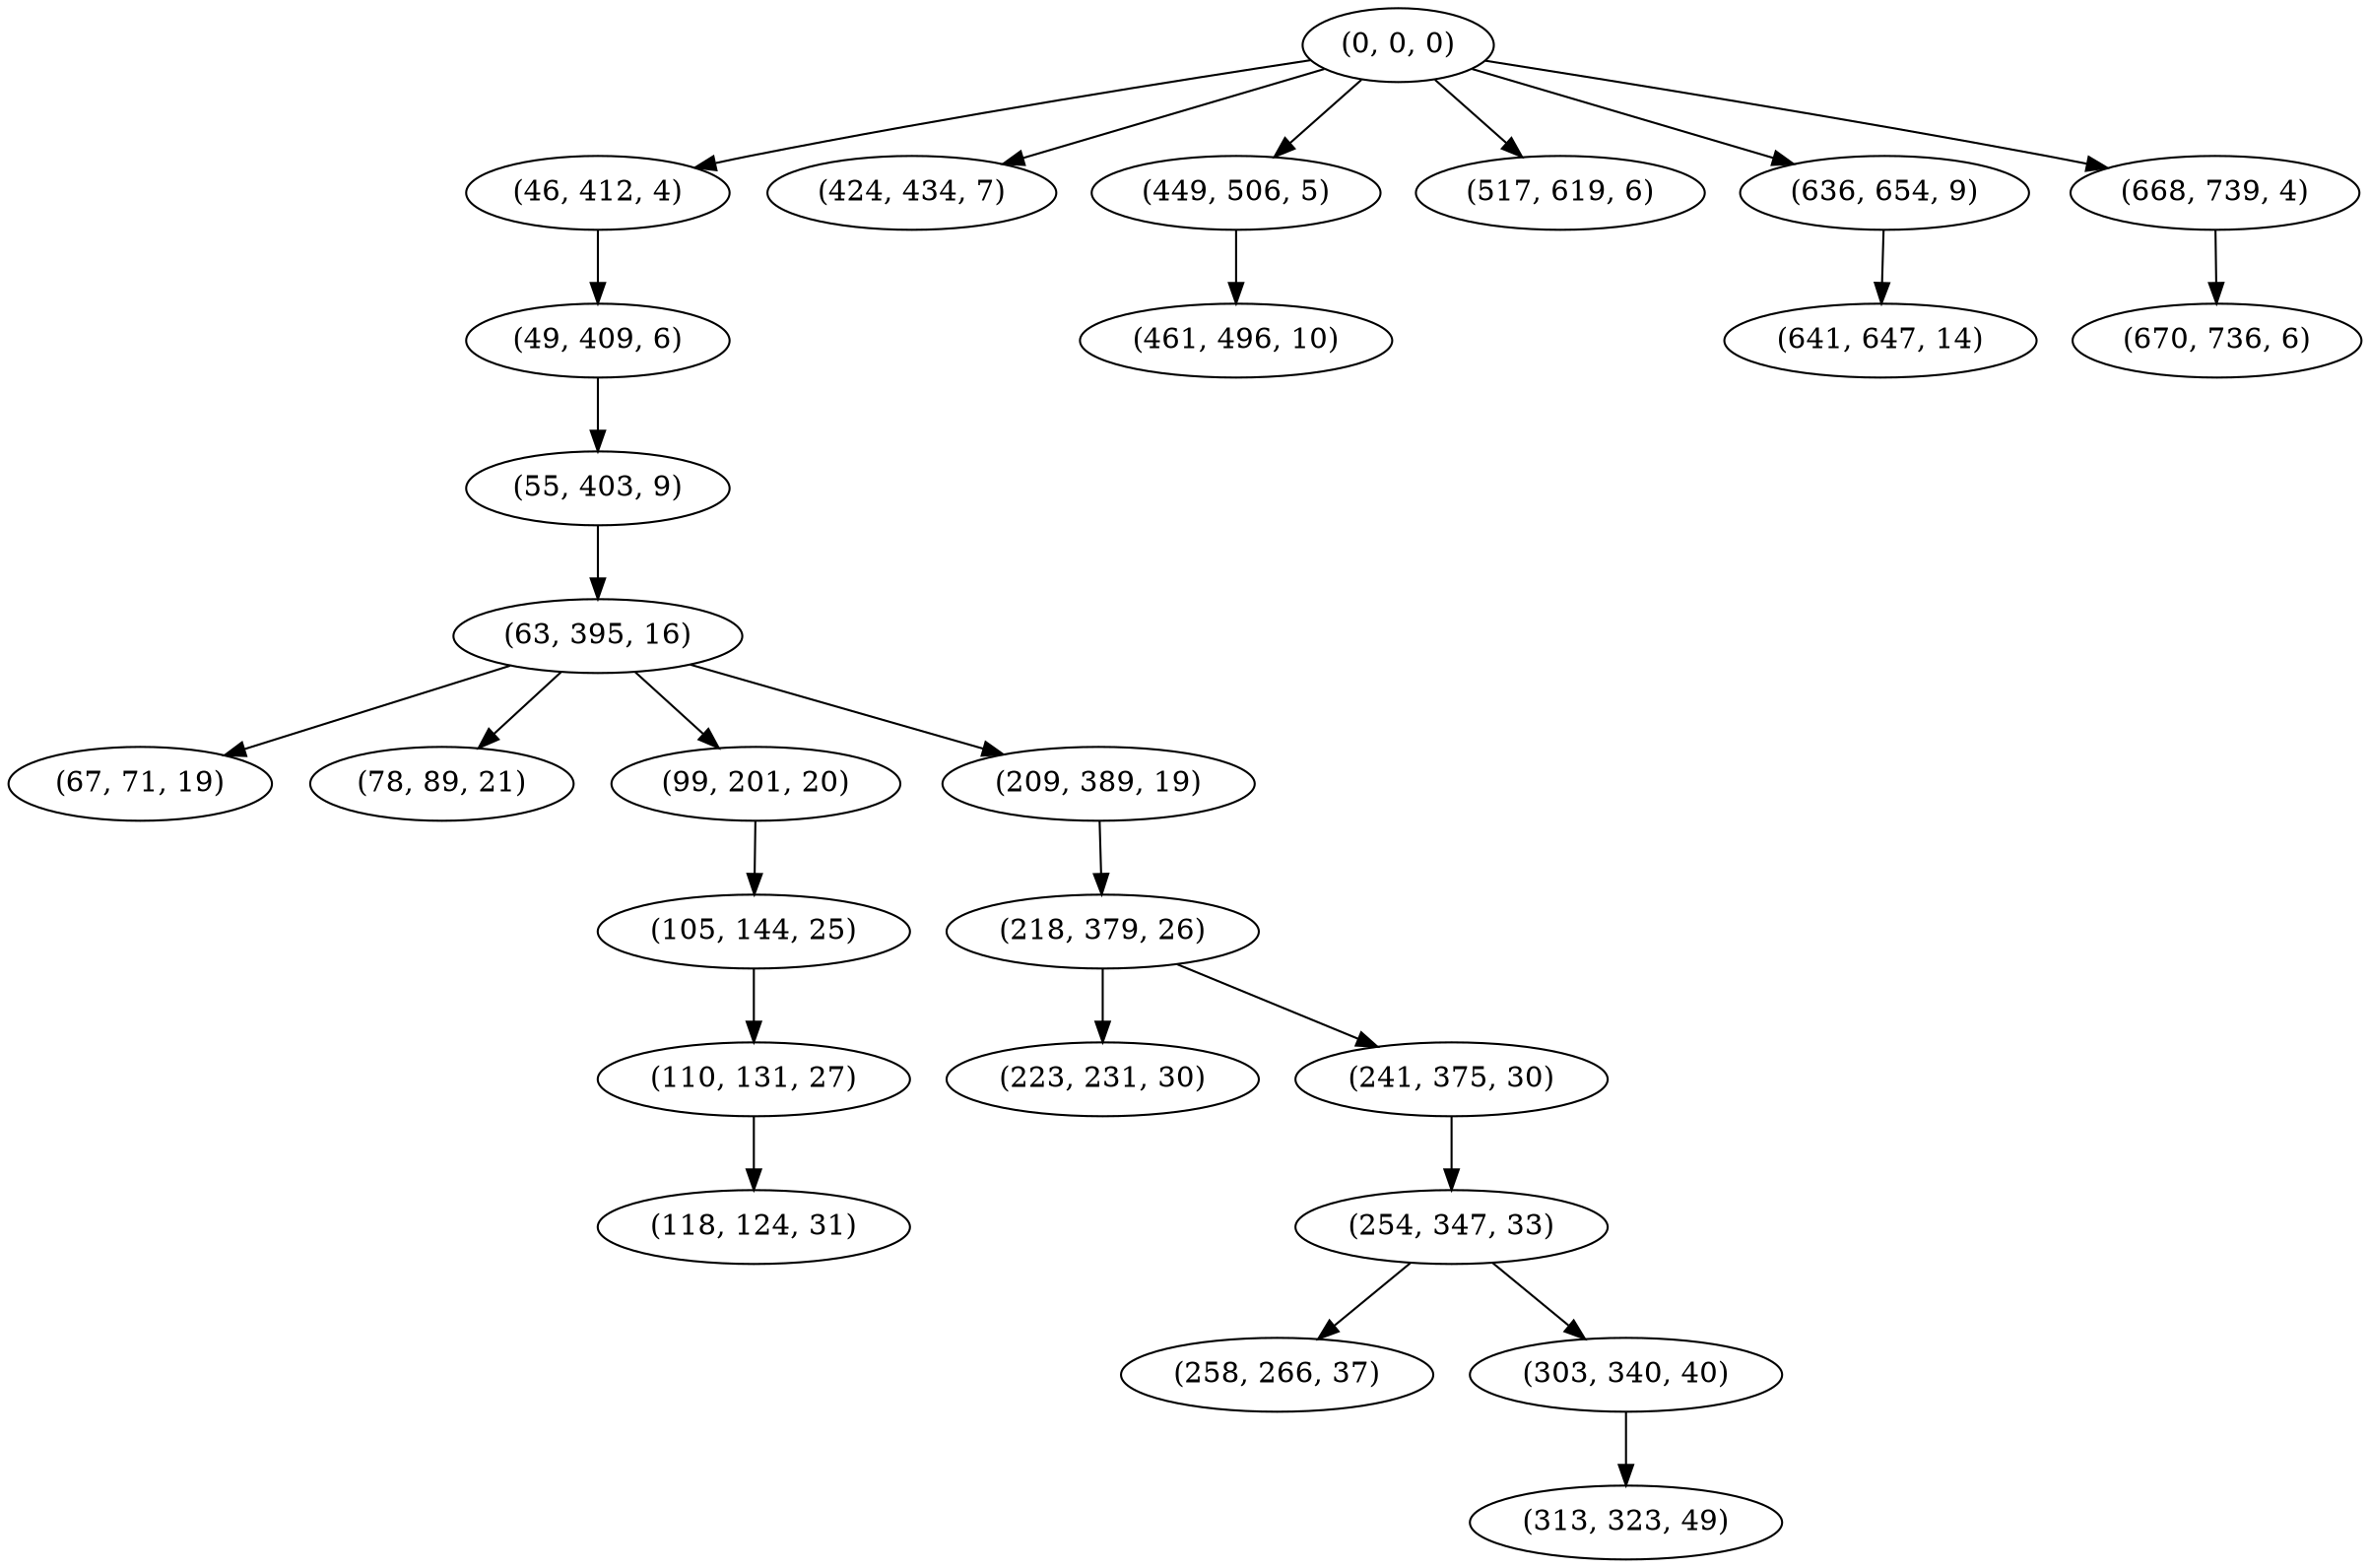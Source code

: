 digraph tree {
    "(0, 0, 0)";
    "(46, 412, 4)";
    "(49, 409, 6)";
    "(55, 403, 9)";
    "(63, 395, 16)";
    "(67, 71, 19)";
    "(78, 89, 21)";
    "(99, 201, 20)";
    "(105, 144, 25)";
    "(110, 131, 27)";
    "(118, 124, 31)";
    "(209, 389, 19)";
    "(218, 379, 26)";
    "(223, 231, 30)";
    "(241, 375, 30)";
    "(254, 347, 33)";
    "(258, 266, 37)";
    "(303, 340, 40)";
    "(313, 323, 49)";
    "(424, 434, 7)";
    "(449, 506, 5)";
    "(461, 496, 10)";
    "(517, 619, 6)";
    "(636, 654, 9)";
    "(641, 647, 14)";
    "(668, 739, 4)";
    "(670, 736, 6)";
    "(0, 0, 0)" -> "(46, 412, 4)";
    "(0, 0, 0)" -> "(424, 434, 7)";
    "(0, 0, 0)" -> "(449, 506, 5)";
    "(0, 0, 0)" -> "(517, 619, 6)";
    "(0, 0, 0)" -> "(636, 654, 9)";
    "(0, 0, 0)" -> "(668, 739, 4)";
    "(46, 412, 4)" -> "(49, 409, 6)";
    "(49, 409, 6)" -> "(55, 403, 9)";
    "(55, 403, 9)" -> "(63, 395, 16)";
    "(63, 395, 16)" -> "(67, 71, 19)";
    "(63, 395, 16)" -> "(78, 89, 21)";
    "(63, 395, 16)" -> "(99, 201, 20)";
    "(63, 395, 16)" -> "(209, 389, 19)";
    "(99, 201, 20)" -> "(105, 144, 25)";
    "(105, 144, 25)" -> "(110, 131, 27)";
    "(110, 131, 27)" -> "(118, 124, 31)";
    "(209, 389, 19)" -> "(218, 379, 26)";
    "(218, 379, 26)" -> "(223, 231, 30)";
    "(218, 379, 26)" -> "(241, 375, 30)";
    "(241, 375, 30)" -> "(254, 347, 33)";
    "(254, 347, 33)" -> "(258, 266, 37)";
    "(254, 347, 33)" -> "(303, 340, 40)";
    "(303, 340, 40)" -> "(313, 323, 49)";
    "(449, 506, 5)" -> "(461, 496, 10)";
    "(636, 654, 9)" -> "(641, 647, 14)";
    "(668, 739, 4)" -> "(670, 736, 6)";
}
